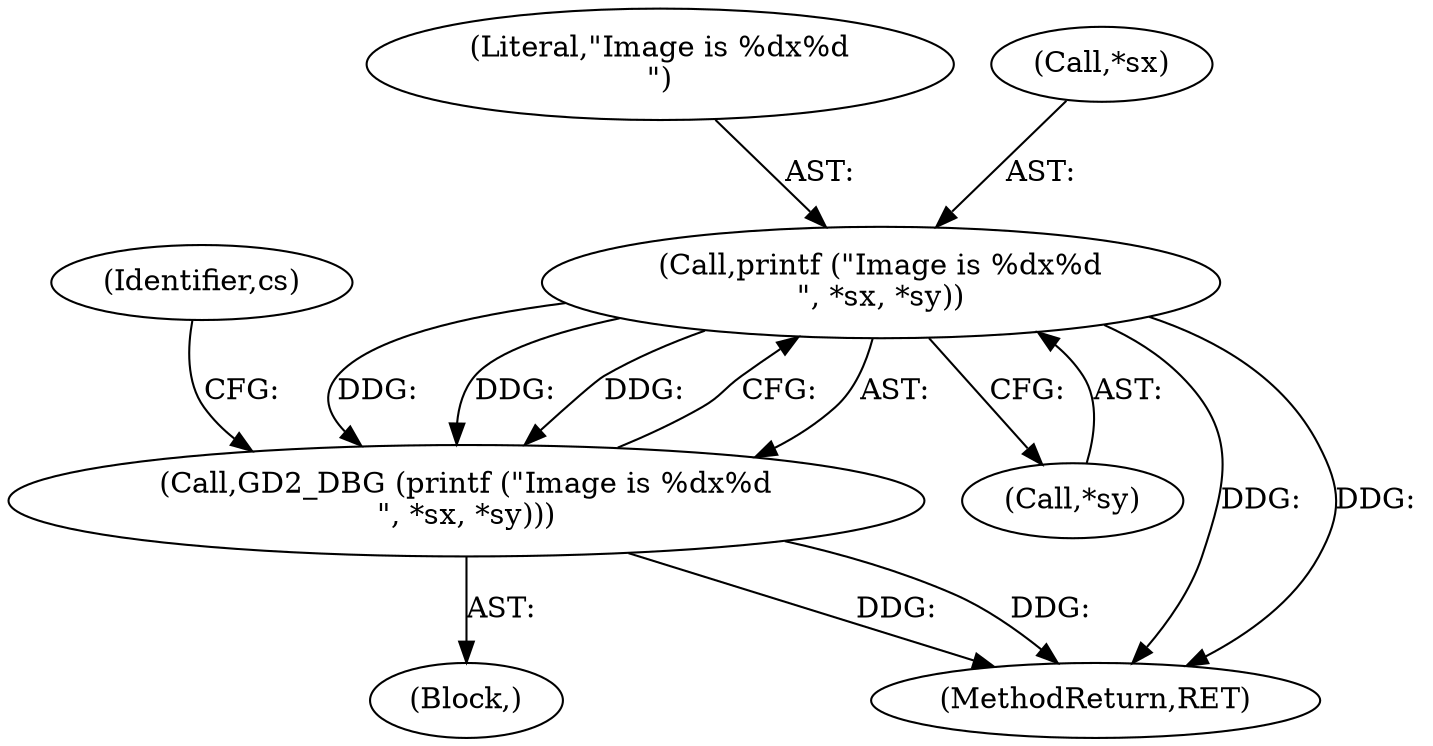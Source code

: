 digraph "0_libgd_2bb97f407c1145c850416a3bfbcc8cf124e68a19@pointer" {
"1000223" [label="(Call,printf (\"Image is %dx%d\n\", *sx, *sy))"];
"1000222" [label="(Call,GD2_DBG (printf (\"Image is %dx%d\n\", *sx, *sy)))"];
"1000224" [label="(Literal,\"Image is %dx%d\n\")"];
"1000227" [label="(Call,*sy)"];
"1000425" [label="(MethodReturn,RET)"];
"1000223" [label="(Call,printf (\"Image is %dx%d\n\", *sx, *sy))"];
"1000225" [label="(Call,*sx)"];
"1000232" [label="(Identifier,cs)"];
"1000222" [label="(Call,GD2_DBG (printf (\"Image is %dx%d\n\", *sx, *sy)))"];
"1000117" [label="(Block,)"];
"1000223" -> "1000222"  [label="AST: "];
"1000223" -> "1000227"  [label="CFG: "];
"1000224" -> "1000223"  [label="AST: "];
"1000225" -> "1000223"  [label="AST: "];
"1000227" -> "1000223"  [label="AST: "];
"1000222" -> "1000223"  [label="CFG: "];
"1000223" -> "1000425"  [label="DDG: "];
"1000223" -> "1000425"  [label="DDG: "];
"1000223" -> "1000222"  [label="DDG: "];
"1000223" -> "1000222"  [label="DDG: "];
"1000223" -> "1000222"  [label="DDG: "];
"1000222" -> "1000117"  [label="AST: "];
"1000232" -> "1000222"  [label="CFG: "];
"1000222" -> "1000425"  [label="DDG: "];
"1000222" -> "1000425"  [label="DDG: "];
}
